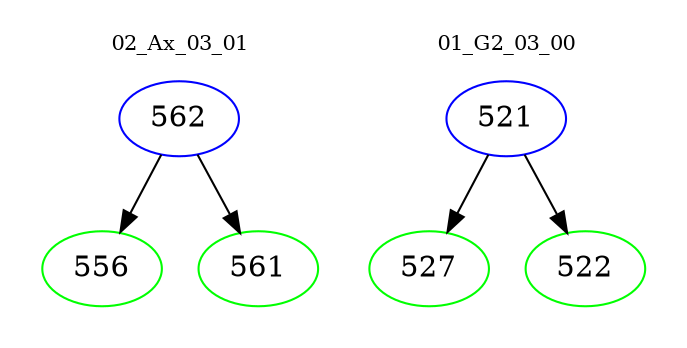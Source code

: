 digraph{
subgraph cluster_0 {
color = white
label = "02_Ax_03_01";
fontsize=10;
T0_562 [label="562", color="blue"]
T0_562 -> T0_556 [color="black"]
T0_556 [label="556", color="green"]
T0_562 -> T0_561 [color="black"]
T0_561 [label="561", color="green"]
}
subgraph cluster_1 {
color = white
label = "01_G2_03_00";
fontsize=10;
T1_521 [label="521", color="blue"]
T1_521 -> T1_527 [color="black"]
T1_527 [label="527", color="green"]
T1_521 -> T1_522 [color="black"]
T1_522 [label="522", color="green"]
}
}
